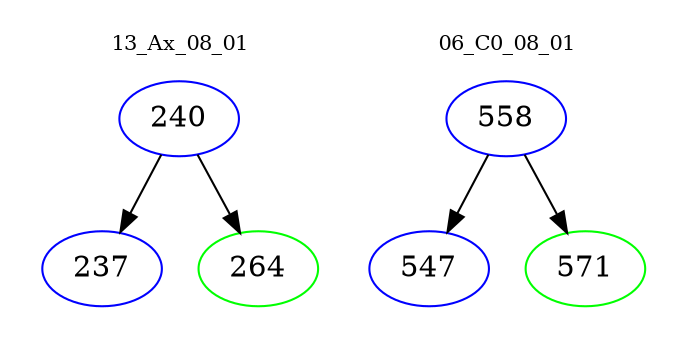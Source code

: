 digraph{
subgraph cluster_0 {
color = white
label = "13_Ax_08_01";
fontsize=10;
T0_240 [label="240", color="blue"]
T0_240 -> T0_237 [color="black"]
T0_237 [label="237", color="blue"]
T0_240 -> T0_264 [color="black"]
T0_264 [label="264", color="green"]
}
subgraph cluster_1 {
color = white
label = "06_C0_08_01";
fontsize=10;
T1_558 [label="558", color="blue"]
T1_558 -> T1_547 [color="black"]
T1_547 [label="547", color="blue"]
T1_558 -> T1_571 [color="black"]
T1_571 [label="571", color="green"]
}
}
